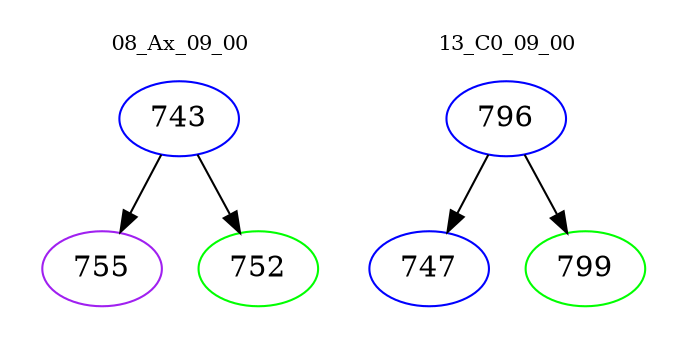 digraph{
subgraph cluster_0 {
color = white
label = "08_Ax_09_00";
fontsize=10;
T0_743 [label="743", color="blue"]
T0_743 -> T0_755 [color="black"]
T0_755 [label="755", color="purple"]
T0_743 -> T0_752 [color="black"]
T0_752 [label="752", color="green"]
}
subgraph cluster_1 {
color = white
label = "13_C0_09_00";
fontsize=10;
T1_796 [label="796", color="blue"]
T1_796 -> T1_747 [color="black"]
T1_747 [label="747", color="blue"]
T1_796 -> T1_799 [color="black"]
T1_799 [label="799", color="green"]
}
}
